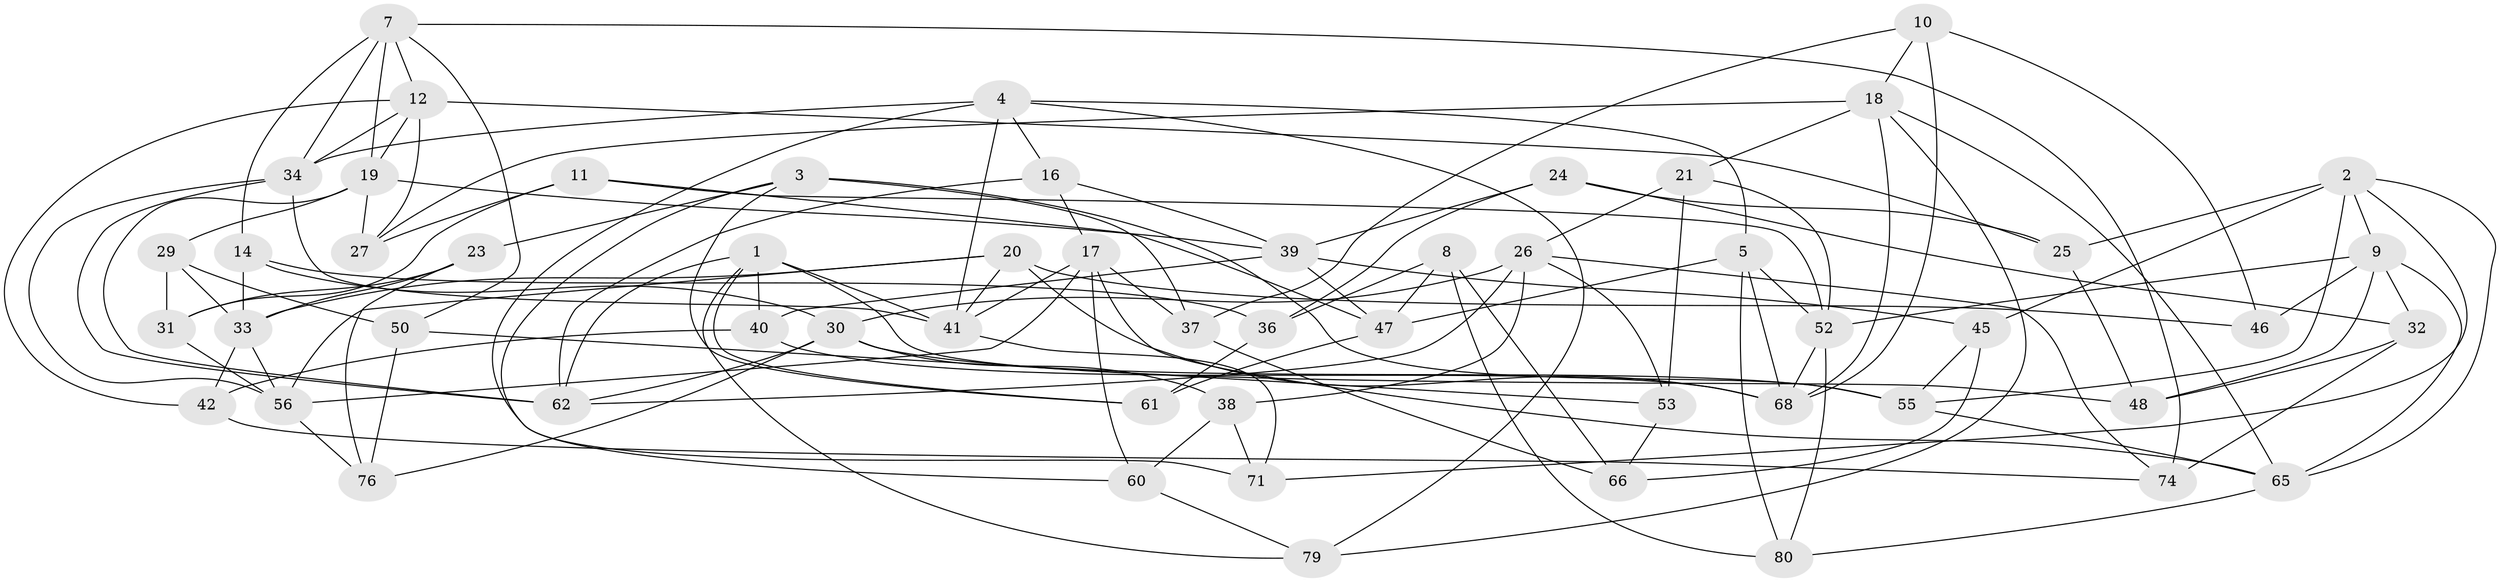 // Generated by graph-tools (version 1.1) at 2025/24/03/03/25 07:24:29]
// undirected, 56 vertices, 134 edges
graph export_dot {
graph [start="1"]
  node [color=gray90,style=filled];
  1 [super="+59"];
  2 [super="+6"];
  3 [super="+13"];
  4 [super="+15"];
  5 [super="+49"];
  7 [super="+28"];
  8;
  9 [super="+57"];
  10;
  11;
  12 [super="+22"];
  14;
  16;
  17 [super="+44"];
  18 [super="+70"];
  19 [super="+67"];
  20 [super="+69"];
  21;
  23;
  24;
  25;
  26 [super="+43"];
  27;
  29;
  30 [super="+75"];
  31;
  32;
  33 [super="+72"];
  34 [super="+35"];
  36;
  37;
  38;
  39 [super="+73"];
  40;
  41 [super="+51"];
  42;
  45;
  46;
  47 [super="+54"];
  48;
  50;
  52 [super="+81"];
  53;
  55 [super="+58"];
  56 [super="+64"];
  60;
  61;
  62 [super="+63"];
  65 [super="+78"];
  66;
  68 [super="+77"];
  71;
  74;
  76;
  79;
  80;
  1 -- 41;
  1 -- 40;
  1 -- 48;
  1 -- 61;
  1 -- 79;
  1 -- 62;
  2 -- 45;
  2 -- 9;
  2 -- 25;
  2 -- 71;
  2 -- 55;
  2 -- 65;
  3 -- 37;
  3 -- 23;
  3 -- 60;
  3 -- 61;
  3 -- 55 [weight=2];
  4 -- 5;
  4 -- 71;
  4 -- 79;
  4 -- 16;
  4 -- 34;
  4 -- 41;
  5 -- 47 [weight=2];
  5 -- 68;
  5 -- 80;
  5 -- 52;
  7 -- 12;
  7 -- 14;
  7 -- 19;
  7 -- 74;
  7 -- 50;
  7 -- 34;
  8 -- 80;
  8 -- 36;
  8 -- 66;
  8 -- 47;
  9 -- 52;
  9 -- 46;
  9 -- 32;
  9 -- 48;
  9 -- 65;
  10 -- 37;
  10 -- 46;
  10 -- 18;
  10 -- 68;
  11 -- 52;
  11 -- 27;
  11 -- 31;
  11 -- 47;
  12 -- 42;
  12 -- 25;
  12 -- 34;
  12 -- 27;
  12 -- 19;
  14 -- 30;
  14 -- 33;
  14 -- 36;
  16 -- 62;
  16 -- 39;
  16 -- 17;
  17 -- 60;
  17 -- 37;
  17 -- 41;
  17 -- 56;
  17 -- 65;
  18 -- 27;
  18 -- 65;
  18 -- 79;
  18 -- 68;
  18 -- 21;
  19 -- 29;
  19 -- 39;
  19 -- 27;
  19 -- 62;
  20 -- 46 [weight=2];
  20 -- 33;
  20 -- 56;
  20 -- 41;
  20 -- 68;
  21 -- 52;
  21 -- 26;
  21 -- 53;
  23 -- 76;
  23 -- 31;
  23 -- 33;
  24 -- 39;
  24 -- 36;
  24 -- 25;
  24 -- 32;
  25 -- 48;
  26 -- 38;
  26 -- 74;
  26 -- 62;
  26 -- 53;
  26 -- 30;
  29 -- 31;
  29 -- 50;
  29 -- 33;
  30 -- 76;
  30 -- 38;
  30 -- 62;
  30 -- 55;
  31 -- 56;
  32 -- 48;
  32 -- 74;
  33 -- 42;
  33 -- 56;
  34 -- 41;
  34 -- 56;
  34 -- 62;
  36 -- 61;
  37 -- 66;
  38 -- 60;
  38 -- 71;
  39 -- 45;
  39 -- 40;
  39 -- 47;
  40 -- 42;
  40 -- 68;
  41 -- 71;
  42 -- 74;
  45 -- 66;
  45 -- 55;
  47 -- 61;
  50 -- 76;
  50 -- 53;
  52 -- 80;
  52 -- 68;
  53 -- 66;
  55 -- 65;
  56 -- 76;
  60 -- 79;
  65 -- 80;
}
